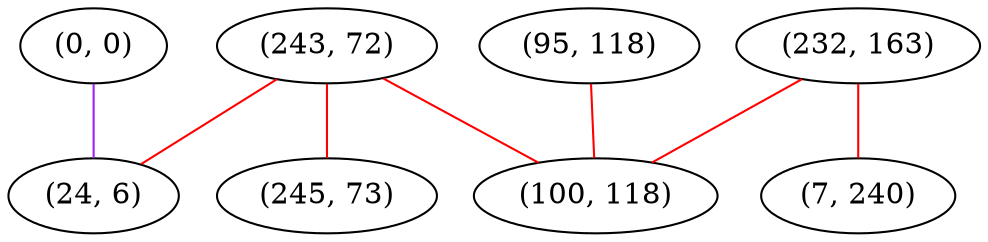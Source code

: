 graph "" {
"(243, 72)";
"(232, 163)";
"(0, 0)";
"(24, 6)";
"(245, 73)";
"(95, 118)";
"(7, 240)";
"(100, 118)";
"(243, 72)" -- "(245, 73)"  [color=red, key=0, weight=1];
"(243, 72)" -- "(100, 118)"  [color=red, key=0, weight=1];
"(243, 72)" -- "(24, 6)"  [color=red, key=0, weight=1];
"(232, 163)" -- "(7, 240)"  [color=red, key=0, weight=1];
"(232, 163)" -- "(100, 118)"  [color=red, key=0, weight=1];
"(0, 0)" -- "(24, 6)"  [color=purple, key=0, weight=4];
"(95, 118)" -- "(100, 118)"  [color=red, key=0, weight=1];
}
